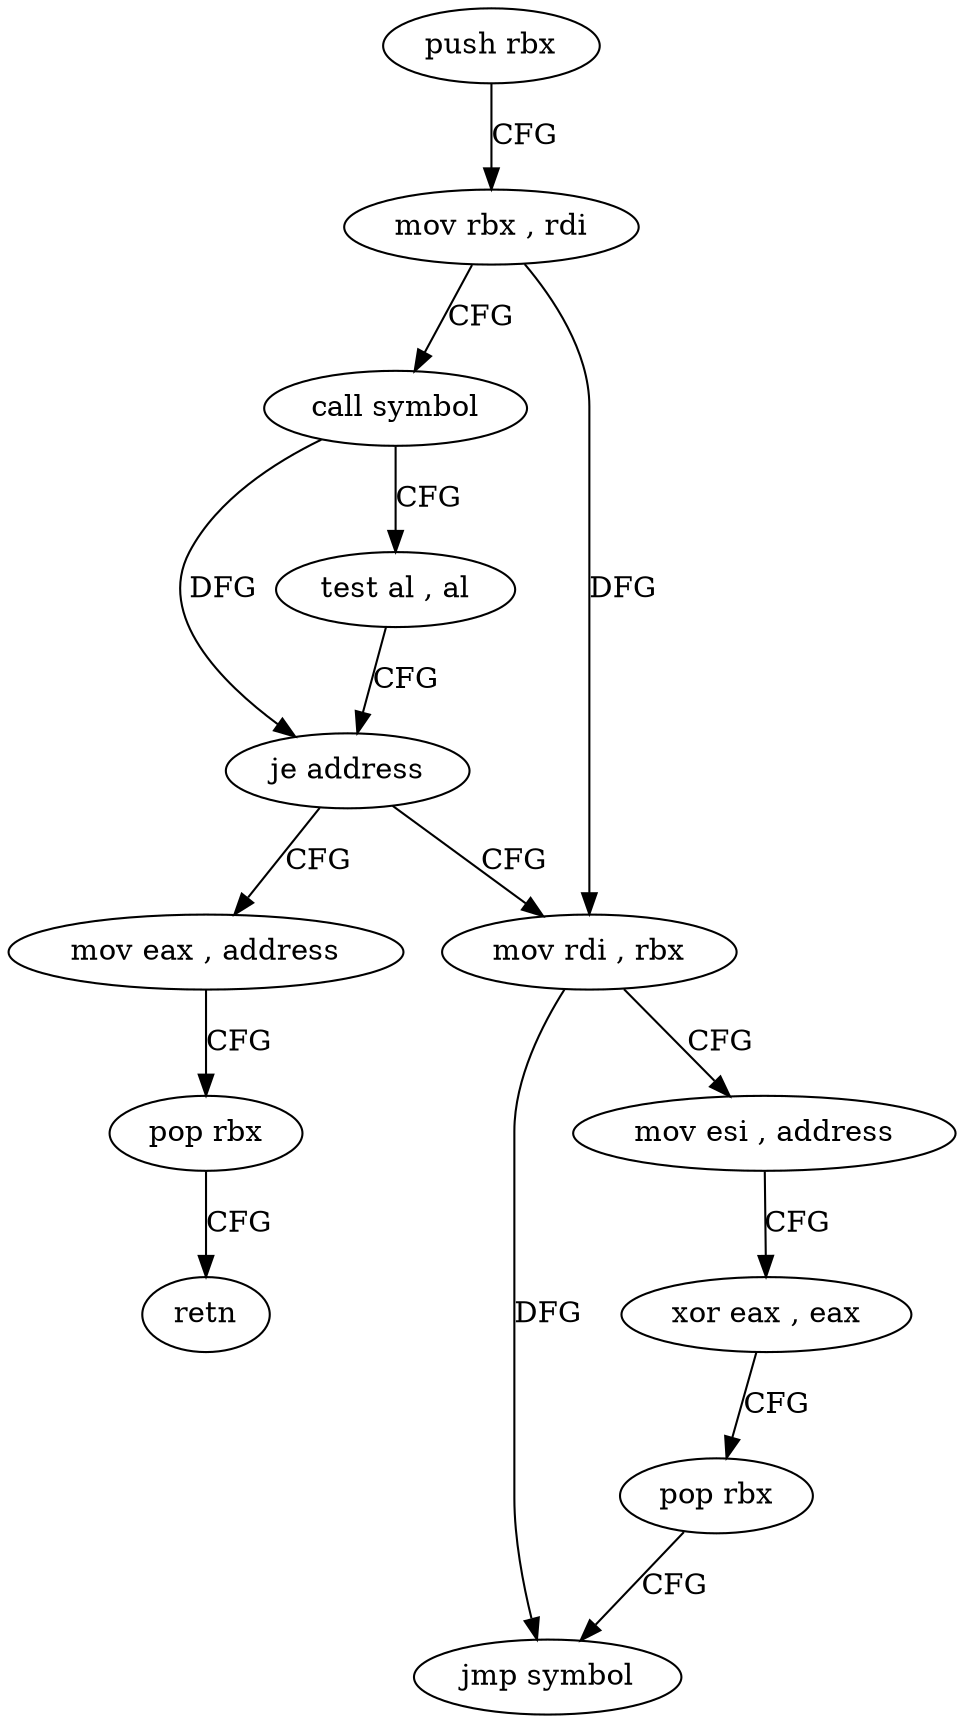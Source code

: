 digraph "func" {
"4254688" [label = "push rbx" ]
"4254689" [label = "mov rbx , rdi" ]
"4254692" [label = "call symbol" ]
"4254697" [label = "test al , al" ]
"4254699" [label = "je address" ]
"4254708" [label = "mov rdi , rbx" ]
"4254701" [label = "mov eax , address" ]
"4254711" [label = "mov esi , address" ]
"4254716" [label = "xor eax , eax" ]
"4254718" [label = "pop rbx" ]
"4254719" [label = "jmp symbol" ]
"4254706" [label = "pop rbx" ]
"4254707" [label = "retn" ]
"4254688" -> "4254689" [ label = "CFG" ]
"4254689" -> "4254692" [ label = "CFG" ]
"4254689" -> "4254708" [ label = "DFG" ]
"4254692" -> "4254697" [ label = "CFG" ]
"4254692" -> "4254699" [ label = "DFG" ]
"4254697" -> "4254699" [ label = "CFG" ]
"4254699" -> "4254708" [ label = "CFG" ]
"4254699" -> "4254701" [ label = "CFG" ]
"4254708" -> "4254711" [ label = "CFG" ]
"4254708" -> "4254719" [ label = "DFG" ]
"4254701" -> "4254706" [ label = "CFG" ]
"4254711" -> "4254716" [ label = "CFG" ]
"4254716" -> "4254718" [ label = "CFG" ]
"4254718" -> "4254719" [ label = "CFG" ]
"4254706" -> "4254707" [ label = "CFG" ]
}
